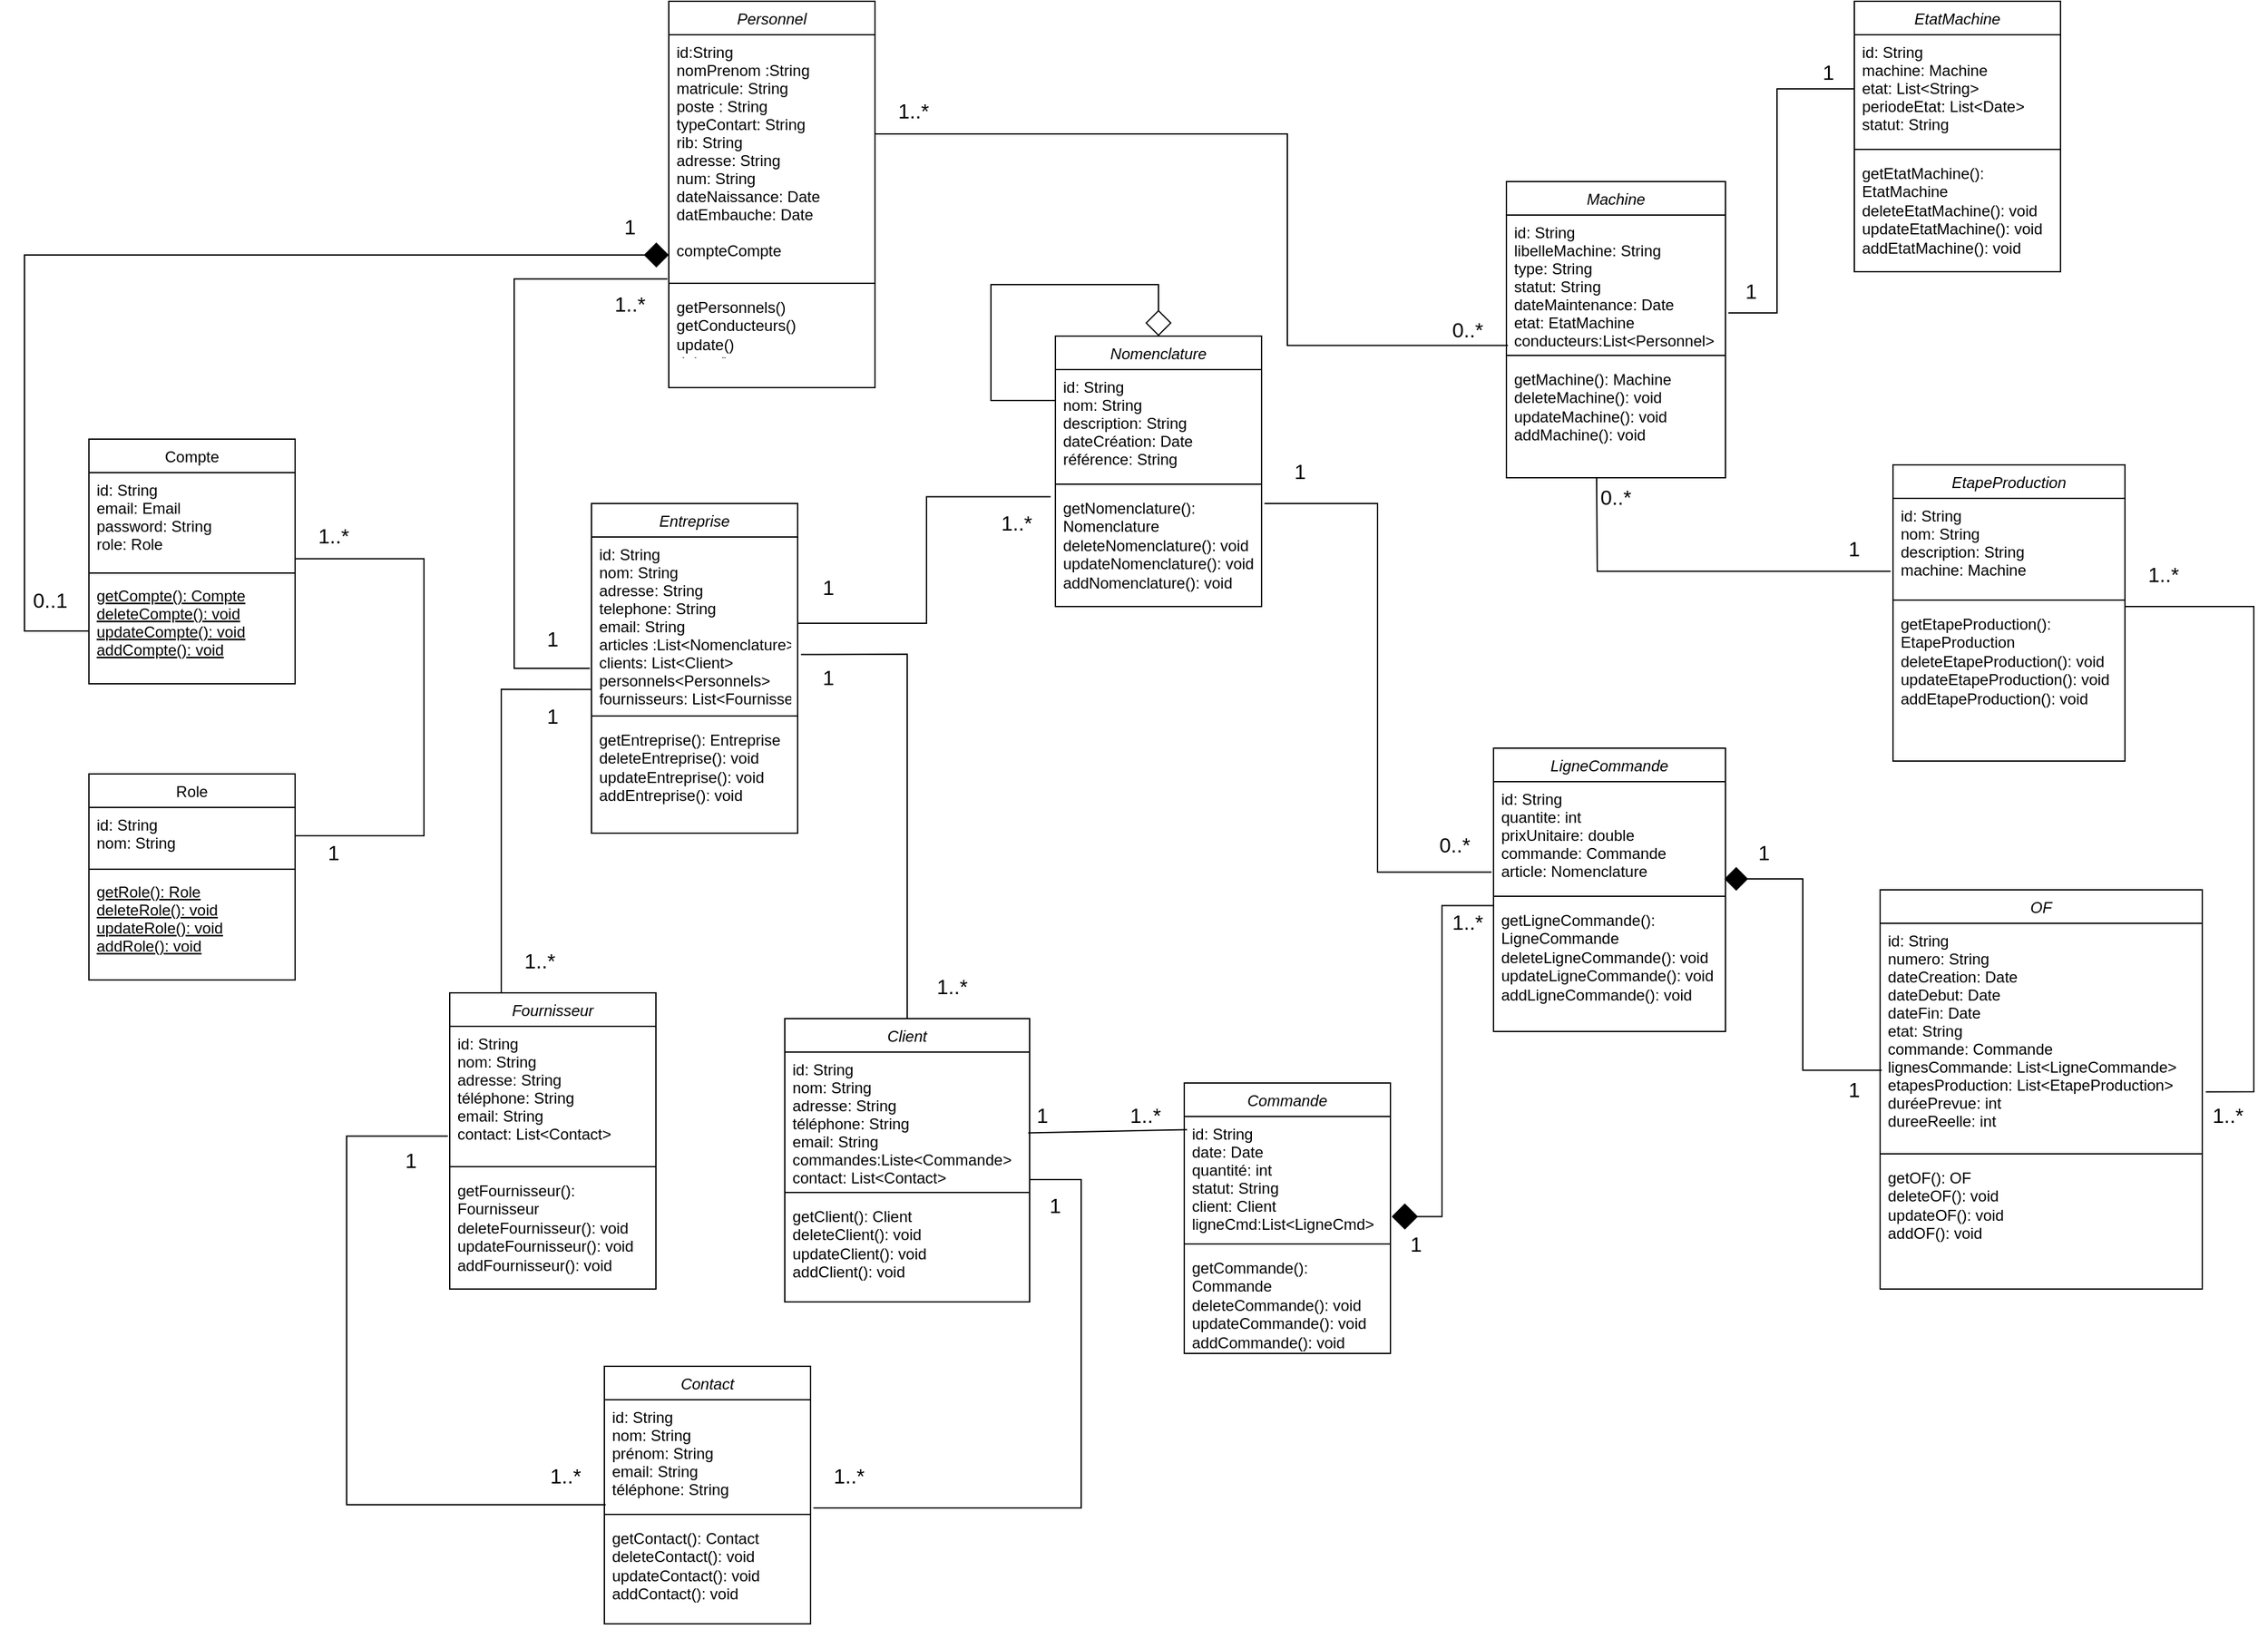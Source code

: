 <mxfile version="21.3.8" type="gitlab">
  <diagram id="C5RBs43oDa-KdzZeNtuy" name="Page-1">
    <mxGraphModel dx="3287" dy="2540" grid="1" gridSize="10" guides="1" tooltips="1" connect="1" arrows="1" fold="1" page="1" pageScale="1" pageWidth="827" pageHeight="1169" math="0" shadow="0">
      <root>
        <mxCell id="WIyWlLk6GJQsqaUBKTNV-0" />
        <mxCell id="WIyWlLk6GJQsqaUBKTNV-1" parent="WIyWlLk6GJQsqaUBKTNV-0" />
        <mxCell id="zkfFHV4jXpPFQw0GAbJ--0" value="Personnel" style="swimlane;fontStyle=2;align=center;verticalAlign=top;childLayout=stackLayout;horizontal=1;startSize=26;horizontalStack=0;resizeParent=1;resizeLast=0;collapsible=1;marginBottom=0;rounded=0;shadow=0;strokeWidth=1;" parent="WIyWlLk6GJQsqaUBKTNV-1" vertex="1">
          <mxGeometry x="260" y="-600" width="160" height="300" as="geometry">
            <mxRectangle x="230" y="140" width="160" height="26" as="alternateBounds" />
          </mxGeometry>
        </mxCell>
        <mxCell id="zkfFHV4jXpPFQw0GAbJ--1" value="id:String   &#xa;nomPrenom :String&#xa;matricule: String &#xa;poste : String &#xa;typeContart: String&#xa;rib: String&#xa;adresse: String&#xa;num: String&#xa;dateNaissance: Date&#xa;datEmbauche: Date" style="text;align=left;verticalAlign=top;spacingLeft=4;spacingRight=4;overflow=hidden;rotatable=0;points=[[0,0.5],[1,0.5]];portConstraint=eastwest;" parent="zkfFHV4jXpPFQw0GAbJ--0" vertex="1">
          <mxGeometry y="26" width="160" height="154" as="geometry" />
        </mxCell>
        <mxCell id="keGv5HAL7lmnqRSHpo0z-54" value="compteCompte" style="text;align=left;verticalAlign=top;spacingLeft=4;spacingRight=4;overflow=hidden;rotatable=0;points=[[0,0.5],[1,0.5]];portConstraint=eastwest;" vertex="1" parent="zkfFHV4jXpPFQw0GAbJ--0">
          <mxGeometry y="180" width="160" height="34" as="geometry" />
        </mxCell>
        <mxCell id="zkfFHV4jXpPFQw0GAbJ--4" value="" style="line;html=1;strokeWidth=1;align=left;verticalAlign=middle;spacingTop=-1;spacingLeft=3;spacingRight=3;rotatable=0;labelPosition=right;points=[];portConstraint=eastwest;" parent="zkfFHV4jXpPFQw0GAbJ--0" vertex="1">
          <mxGeometry y="214" width="160" height="10" as="geometry" />
        </mxCell>
        <mxCell id="keGv5HAL7lmnqRSHpo0z-4" value="getPersonnels()&lt;br&gt;getConducteurs()&lt;br&gt;update()&lt;br&gt;delete()&lt;br&gt;mettreEnVeille()" style="text;strokeColor=none;fillColor=none;align=left;verticalAlign=top;spacingLeft=4;spacingRight=4;overflow=hidden;rotatable=0;points=[[0,0.5],[1,0.5]];portConstraint=eastwest;whiteSpace=wrap;html=1;" vertex="1" parent="zkfFHV4jXpPFQw0GAbJ--0">
          <mxGeometry y="224" width="160" height="50" as="geometry" />
        </mxCell>
        <mxCell id="zkfFHV4jXpPFQw0GAbJ--6" value="Compte" style="swimlane;fontStyle=0;align=center;verticalAlign=top;childLayout=stackLayout;horizontal=1;startSize=26;horizontalStack=0;resizeParent=1;resizeLast=0;collapsible=1;marginBottom=0;rounded=0;shadow=0;strokeWidth=1;" parent="WIyWlLk6GJQsqaUBKTNV-1" vertex="1">
          <mxGeometry x="-190" y="-260" width="160" height="190" as="geometry">
            <mxRectangle x="130" y="380" width="160" height="26" as="alternateBounds" />
          </mxGeometry>
        </mxCell>
        <mxCell id="zkfFHV4jXpPFQw0GAbJ--7" value="id: String&#xa;email: Email&#xa;password: String&#xa;role: Role" style="text;align=left;verticalAlign=top;spacingLeft=4;spacingRight=4;overflow=hidden;rotatable=0;points=[[0,0.5],[1,0.5]];portConstraint=eastwest;" parent="zkfFHV4jXpPFQw0GAbJ--6" vertex="1">
          <mxGeometry y="26" width="160" height="74" as="geometry" />
        </mxCell>
        <mxCell id="zkfFHV4jXpPFQw0GAbJ--9" value="" style="line;html=1;strokeWidth=1;align=left;verticalAlign=middle;spacingTop=-1;spacingLeft=3;spacingRight=3;rotatable=0;labelPosition=right;points=[];portConstraint=eastwest;" parent="zkfFHV4jXpPFQw0GAbJ--6" vertex="1">
          <mxGeometry y="100" width="160" height="8" as="geometry" />
        </mxCell>
        <mxCell id="zkfFHV4jXpPFQw0GAbJ--10" value="getCompte(): Compte&#xa;deleteCompte(): void&#xa;updateCompte(): void&#xa;addCompte(): void" style="text;align=left;verticalAlign=top;spacingLeft=4;spacingRight=4;overflow=hidden;rotatable=0;points=[[0,0.5],[1,0.5]];portConstraint=eastwest;fontStyle=4" parent="zkfFHV4jXpPFQw0GAbJ--6" vertex="1">
          <mxGeometry y="108" width="160" height="82" as="geometry" />
        </mxCell>
        <mxCell id="keGv5HAL7lmnqRSHpo0z-5" value="Role" style="swimlane;fontStyle=0;align=center;verticalAlign=top;childLayout=stackLayout;horizontal=1;startSize=26;horizontalStack=0;resizeParent=1;resizeLast=0;collapsible=1;marginBottom=0;rounded=0;shadow=0;strokeWidth=1;" vertex="1" parent="WIyWlLk6GJQsqaUBKTNV-1">
          <mxGeometry x="-190" width="160" height="160" as="geometry">
            <mxRectangle x="130" y="380" width="160" height="26" as="alternateBounds" />
          </mxGeometry>
        </mxCell>
        <mxCell id="keGv5HAL7lmnqRSHpo0z-6" value="id: String&#xa;nom: String" style="text;align=left;verticalAlign=top;spacingLeft=4;spacingRight=4;overflow=hidden;rotatable=0;points=[[0,0.5],[1,0.5]];portConstraint=eastwest;" vertex="1" parent="keGv5HAL7lmnqRSHpo0z-5">
          <mxGeometry y="26" width="160" height="44" as="geometry" />
        </mxCell>
        <mxCell id="keGv5HAL7lmnqRSHpo0z-7" value="" style="line;html=1;strokeWidth=1;align=left;verticalAlign=middle;spacingTop=-1;spacingLeft=3;spacingRight=3;rotatable=0;labelPosition=right;points=[];portConstraint=eastwest;" vertex="1" parent="keGv5HAL7lmnqRSHpo0z-5">
          <mxGeometry y="70" width="160" height="8" as="geometry" />
        </mxCell>
        <mxCell id="keGv5HAL7lmnqRSHpo0z-8" value="getRole(): Role&#xa;deleteRole(): void&#xa;updateRole(): void&#xa;addRole(): void" style="text;align=left;verticalAlign=top;spacingLeft=4;spacingRight=4;overflow=hidden;rotatable=0;points=[[0,0.5],[1,0.5]];portConstraint=eastwest;fontStyle=4" vertex="1" parent="keGv5HAL7lmnqRSHpo0z-5">
          <mxGeometry y="78" width="160" height="64" as="geometry" />
        </mxCell>
        <mxCell id="keGv5HAL7lmnqRSHpo0z-9" value="Fournisseur" style="swimlane;fontStyle=2;align=center;verticalAlign=top;childLayout=stackLayout;horizontal=1;startSize=26;horizontalStack=0;resizeParent=1;resizeLast=0;collapsible=1;marginBottom=0;rounded=0;shadow=0;strokeWidth=1;" vertex="1" parent="WIyWlLk6GJQsqaUBKTNV-1">
          <mxGeometry x="90" y="170" width="160" height="230" as="geometry">
            <mxRectangle x="230" y="140" width="160" height="26" as="alternateBounds" />
          </mxGeometry>
        </mxCell>
        <mxCell id="keGv5HAL7lmnqRSHpo0z-10" value="id: String&#xa;nom: String&#xa;adresse: String&#xa;téléphone: String&#xa;email: String&#xa;contact: List&lt;Contact&gt;" style="text;align=left;verticalAlign=top;spacingLeft=4;spacingRight=4;overflow=hidden;rotatable=0;points=[[0,0.5],[1,0.5]];portConstraint=eastwest;" vertex="1" parent="keGv5HAL7lmnqRSHpo0z-9">
          <mxGeometry y="26" width="160" height="104" as="geometry" />
        </mxCell>
        <mxCell id="keGv5HAL7lmnqRSHpo0z-11" value="" style="line;html=1;strokeWidth=1;align=left;verticalAlign=middle;spacingTop=-1;spacingLeft=3;spacingRight=3;rotatable=0;labelPosition=right;points=[];portConstraint=eastwest;" vertex="1" parent="keGv5HAL7lmnqRSHpo0z-9">
          <mxGeometry y="130" width="160" height="10" as="geometry" />
        </mxCell>
        <mxCell id="keGv5HAL7lmnqRSHpo0z-12" value="&lt;div&gt;getFournisseur(): Fournisseur&lt;/div&gt;&lt;div&gt;deleteFournisseur(): void&lt;/div&gt;&lt;div&gt;updateFournisseur(): void&lt;/div&gt;&lt;div&gt;addFournisseur(): void&lt;/div&gt;" style="text;strokeColor=none;fillColor=none;align=left;verticalAlign=top;spacingLeft=4;spacingRight=4;overflow=hidden;rotatable=0;points=[[0,0.5],[1,0.5]];portConstraint=eastwest;whiteSpace=wrap;html=1;" vertex="1" parent="keGv5HAL7lmnqRSHpo0z-9">
          <mxGeometry y="140" width="160" height="80" as="geometry" />
        </mxCell>
        <mxCell id="keGv5HAL7lmnqRSHpo0z-13" value="Client" style="swimlane;fontStyle=2;align=center;verticalAlign=top;childLayout=stackLayout;horizontal=1;startSize=26;horizontalStack=0;resizeParent=1;resizeLast=0;collapsible=1;marginBottom=0;rounded=0;shadow=0;strokeWidth=1;" vertex="1" parent="WIyWlLk6GJQsqaUBKTNV-1">
          <mxGeometry x="350" y="190" width="190" height="220" as="geometry">
            <mxRectangle x="230" y="140" width="160" height="26" as="alternateBounds" />
          </mxGeometry>
        </mxCell>
        <mxCell id="keGv5HAL7lmnqRSHpo0z-14" value="id: String&#xa;nom: String&#xa;adresse: String&#xa;téléphone: String&#xa;email: String&#xa;commandes:Liste&lt;Commande&gt;&#xa;contact: List&lt;Contact&gt;" style="text;align=left;verticalAlign=top;spacingLeft=4;spacingRight=4;overflow=hidden;rotatable=0;points=[[0,0.5],[1,0.5]];portConstraint=eastwest;" vertex="1" parent="keGv5HAL7lmnqRSHpo0z-13">
          <mxGeometry y="26" width="190" height="104" as="geometry" />
        </mxCell>
        <mxCell id="keGv5HAL7lmnqRSHpo0z-15" value="" style="line;html=1;strokeWidth=1;align=left;verticalAlign=middle;spacingTop=-1;spacingLeft=3;spacingRight=3;rotatable=0;labelPosition=right;points=[];portConstraint=eastwest;" vertex="1" parent="keGv5HAL7lmnqRSHpo0z-13">
          <mxGeometry y="130" width="190" height="10" as="geometry" />
        </mxCell>
        <mxCell id="keGv5HAL7lmnqRSHpo0z-16" value="&lt;div&gt;getClient(): Client&lt;/div&gt;&lt;div&gt;deleteClient(): void&lt;/div&gt;&lt;div&gt;updateClient(): void&lt;/div&gt;&lt;div&gt;addClient(): void&lt;/div&gt;" style="text;strokeColor=none;fillColor=none;align=left;verticalAlign=top;spacingLeft=4;spacingRight=4;overflow=hidden;rotatable=0;points=[[0,0.5],[1,0.5]];portConstraint=eastwest;whiteSpace=wrap;html=1;" vertex="1" parent="keGv5HAL7lmnqRSHpo0z-13">
          <mxGeometry y="140" width="190" height="70" as="geometry" />
        </mxCell>
        <mxCell id="keGv5HAL7lmnqRSHpo0z-17" value="Nomenclature" style="swimlane;fontStyle=2;align=center;verticalAlign=top;childLayout=stackLayout;horizontal=1;startSize=26;horizontalStack=0;resizeParent=1;resizeLast=0;collapsible=1;marginBottom=0;rounded=0;shadow=0;strokeWidth=1;" vertex="1" parent="WIyWlLk6GJQsqaUBKTNV-1">
          <mxGeometry x="560" y="-340" width="160" height="210" as="geometry">
            <mxRectangle x="230" y="140" width="160" height="26" as="alternateBounds" />
          </mxGeometry>
        </mxCell>
        <mxCell id="keGv5HAL7lmnqRSHpo0z-18" value="id: String&#xa;nom: String&#xa;description: String&#xa;dateCréation: Date&#xa;référence: String" style="text;align=left;verticalAlign=top;spacingLeft=4;spacingRight=4;overflow=hidden;rotatable=0;points=[[0,0.5],[1,0.5]];portConstraint=eastwest;" vertex="1" parent="keGv5HAL7lmnqRSHpo0z-17">
          <mxGeometry y="26" width="160" height="84" as="geometry" />
        </mxCell>
        <mxCell id="keGv5HAL7lmnqRSHpo0z-19" value="" style="line;html=1;strokeWidth=1;align=left;verticalAlign=middle;spacingTop=-1;spacingLeft=3;spacingRight=3;rotatable=0;labelPosition=right;points=[];portConstraint=eastwest;" vertex="1" parent="keGv5HAL7lmnqRSHpo0z-17">
          <mxGeometry y="110" width="160" height="10" as="geometry" />
        </mxCell>
        <mxCell id="keGv5HAL7lmnqRSHpo0z-20" value="&lt;div&gt;getNomenclature(): Nomenclature&lt;/div&gt;&lt;div&gt;deleteNomenclature(): void&lt;/div&gt;&lt;div&gt;updateNomenclature(): void&lt;/div&gt;&lt;div&gt;addNomenclature(): void&lt;/div&gt;" style="text;strokeColor=none;fillColor=none;align=left;verticalAlign=top;spacingLeft=4;spacingRight=4;overflow=hidden;rotatable=0;points=[[0,0.5],[1,0.5]];portConstraint=eastwest;whiteSpace=wrap;html=1;" vertex="1" parent="keGv5HAL7lmnqRSHpo0z-17">
          <mxGeometry y="120" width="160" height="90" as="geometry" />
        </mxCell>
        <mxCell id="keGv5HAL7lmnqRSHpo0z-68" value="" style="html=1;verticalAlign=bottom;startArrow=diamond;startFill=0;endArrow=none;startSize=18;endSize=16;elbow=vertical;rounded=0;endFill=0;exitX=0.5;exitY=0;exitDx=0;exitDy=0;entryX=0;entryY=0.286;entryDx=0;entryDy=0;entryPerimeter=0;edgeStyle=orthogonalEdgeStyle;" edge="1" parent="keGv5HAL7lmnqRSHpo0z-17" source="keGv5HAL7lmnqRSHpo0z-17" target="keGv5HAL7lmnqRSHpo0z-18">
          <mxGeometry width="80" relative="1" as="geometry">
            <mxPoint x="-181" y="334" as="sourcePoint" />
            <mxPoint x="77" y="220" as="targetPoint" />
            <Array as="points">
              <mxPoint x="80" y="-40" />
              <mxPoint x="-50" y="-40" />
              <mxPoint x="-50" y="50" />
            </Array>
          </mxGeometry>
        </mxCell>
        <mxCell id="keGv5HAL7lmnqRSHpo0z-21" value="Contact" style="swimlane;fontStyle=2;align=center;verticalAlign=top;childLayout=stackLayout;horizontal=1;startSize=26;horizontalStack=0;resizeParent=1;resizeLast=0;collapsible=1;marginBottom=0;rounded=0;shadow=0;strokeWidth=1;" vertex="1" parent="WIyWlLk6GJQsqaUBKTNV-1">
          <mxGeometry x="210" y="460" width="160" height="200" as="geometry">
            <mxRectangle x="230" y="140" width="160" height="26" as="alternateBounds" />
          </mxGeometry>
        </mxCell>
        <mxCell id="keGv5HAL7lmnqRSHpo0z-22" value="id: String&#xa;nom: String&#xa;prénom: String&#xa;email: String&#xa;téléphone: String" style="text;align=left;verticalAlign=top;spacingLeft=4;spacingRight=4;overflow=hidden;rotatable=0;points=[[0,0.5],[1,0.5]];portConstraint=eastwest;" vertex="1" parent="keGv5HAL7lmnqRSHpo0z-21">
          <mxGeometry y="26" width="160" height="84" as="geometry" />
        </mxCell>
        <mxCell id="keGv5HAL7lmnqRSHpo0z-23" value="" style="line;html=1;strokeWidth=1;align=left;verticalAlign=middle;spacingTop=-1;spacingLeft=3;spacingRight=3;rotatable=0;labelPosition=right;points=[];portConstraint=eastwest;" vertex="1" parent="keGv5HAL7lmnqRSHpo0z-21">
          <mxGeometry y="110" width="160" height="10" as="geometry" />
        </mxCell>
        <mxCell id="keGv5HAL7lmnqRSHpo0z-24" value="&lt;div&gt;getContact(): Contact&lt;/div&gt;&lt;div&gt;deleteContact(): void&lt;/div&gt;&lt;div&gt;updateContact(): void&lt;/div&gt;&lt;div&gt;addContact(): void&lt;/div&gt;" style="text;strokeColor=none;fillColor=none;align=left;verticalAlign=top;spacingLeft=4;spacingRight=4;overflow=hidden;rotatable=0;points=[[0,0.5],[1,0.5]];portConstraint=eastwest;whiteSpace=wrap;html=1;" vertex="1" parent="keGv5HAL7lmnqRSHpo0z-21">
          <mxGeometry y="120" width="160" height="80" as="geometry" />
        </mxCell>
        <mxCell id="keGv5HAL7lmnqRSHpo0z-25" value="Commande" style="swimlane;fontStyle=2;align=center;verticalAlign=top;childLayout=stackLayout;horizontal=1;startSize=26;horizontalStack=0;resizeParent=1;resizeLast=0;collapsible=1;marginBottom=0;rounded=0;shadow=0;strokeWidth=1;" vertex="1" parent="WIyWlLk6GJQsqaUBKTNV-1">
          <mxGeometry x="660" y="240" width="160" height="210" as="geometry">
            <mxRectangle x="230" y="140" width="160" height="26" as="alternateBounds" />
          </mxGeometry>
        </mxCell>
        <mxCell id="keGv5HAL7lmnqRSHpo0z-26" value="id: String&#xa;date: Date&#xa;quantité: int&#xa;statut: String&#xa;client: Client&#xa;ligneCmd:List&lt;LigneCmd&gt;" style="text;align=left;verticalAlign=top;spacingLeft=4;spacingRight=4;overflow=hidden;rotatable=0;points=[[0,0.5],[1,0.5]];portConstraint=eastwest;" vertex="1" parent="keGv5HAL7lmnqRSHpo0z-25">
          <mxGeometry y="26" width="160" height="94" as="geometry" />
        </mxCell>
        <mxCell id="keGv5HAL7lmnqRSHpo0z-27" value="" style="line;html=1;strokeWidth=1;align=left;verticalAlign=middle;spacingTop=-1;spacingLeft=3;spacingRight=3;rotatable=0;labelPosition=right;points=[];portConstraint=eastwest;" vertex="1" parent="keGv5HAL7lmnqRSHpo0z-25">
          <mxGeometry y="120" width="160" height="10" as="geometry" />
        </mxCell>
        <mxCell id="keGv5HAL7lmnqRSHpo0z-28" value="&lt;div&gt;getCommande(): Commande&lt;/div&gt;&lt;div&gt;deleteCommande(): void&lt;/div&gt;&lt;div&gt;updateCommande(): void&lt;/div&gt;&lt;div&gt;addCommande(): void&lt;/div&gt;" style="text;strokeColor=none;fillColor=none;align=left;verticalAlign=top;spacingLeft=4;spacingRight=4;overflow=hidden;rotatable=0;points=[[0,0.5],[1,0.5]];portConstraint=eastwest;whiteSpace=wrap;html=1;" vertex="1" parent="keGv5HAL7lmnqRSHpo0z-25">
          <mxGeometry y="130" width="160" height="80" as="geometry" />
        </mxCell>
        <mxCell id="keGv5HAL7lmnqRSHpo0z-29" value="LigneCommande" style="swimlane;fontStyle=2;align=center;verticalAlign=top;childLayout=stackLayout;horizontal=1;startSize=26;horizontalStack=0;resizeParent=1;resizeLast=0;collapsible=1;marginBottom=0;rounded=0;shadow=0;strokeWidth=1;" vertex="1" parent="WIyWlLk6GJQsqaUBKTNV-1">
          <mxGeometry x="900" y="-20" width="180" height="220" as="geometry">
            <mxRectangle x="230" y="140" width="160" height="26" as="alternateBounds" />
          </mxGeometry>
        </mxCell>
        <mxCell id="keGv5HAL7lmnqRSHpo0z-30" value="id: String&#xa;quantite: int&#xa;prixUnitaire: double&#xa;commande: Commande&#xa;article: Nomenclature" style="text;align=left;verticalAlign=top;spacingLeft=4;spacingRight=4;overflow=hidden;rotatable=0;points=[[0,0.5],[1,0.5]];portConstraint=eastwest;" vertex="1" parent="keGv5HAL7lmnqRSHpo0z-29">
          <mxGeometry y="26" width="180" height="84" as="geometry" />
        </mxCell>
        <mxCell id="keGv5HAL7lmnqRSHpo0z-31" value="" style="line;html=1;strokeWidth=1;align=left;verticalAlign=middle;spacingTop=-1;spacingLeft=3;spacingRight=3;rotatable=0;labelPosition=right;points=[];portConstraint=eastwest;" vertex="1" parent="keGv5HAL7lmnqRSHpo0z-29">
          <mxGeometry y="110" width="180" height="10" as="geometry" />
        </mxCell>
        <mxCell id="keGv5HAL7lmnqRSHpo0z-32" value="&lt;div&gt;getLigneCommande(): LigneCommande&lt;/div&gt;&lt;div&gt;deleteLigneCommande(): void&lt;/div&gt;&lt;div&gt;updateLigneCommande(): void&lt;/div&gt;&lt;div&gt;addLigneCommande(): void&lt;/div&gt;" style="text;strokeColor=none;fillColor=none;align=left;verticalAlign=top;spacingLeft=4;spacingRight=4;overflow=hidden;rotatable=0;points=[[0,0.5],[1,0.5]];portConstraint=eastwest;whiteSpace=wrap;html=1;" vertex="1" parent="keGv5HAL7lmnqRSHpo0z-29">
          <mxGeometry y="120" width="180" height="100" as="geometry" />
        </mxCell>
        <mxCell id="keGv5HAL7lmnqRSHpo0z-33" value="Machine" style="swimlane;fontStyle=2;align=center;verticalAlign=top;childLayout=stackLayout;horizontal=1;startSize=26;horizontalStack=0;resizeParent=1;resizeLast=0;collapsible=1;marginBottom=0;rounded=0;shadow=0;strokeWidth=1;" vertex="1" parent="WIyWlLk6GJQsqaUBKTNV-1">
          <mxGeometry x="910" y="-460" width="170" height="230" as="geometry">
            <mxRectangle x="230" y="140" width="160" height="26" as="alternateBounds" />
          </mxGeometry>
        </mxCell>
        <mxCell id="keGv5HAL7lmnqRSHpo0z-34" value="id: String&#xa;libelleMachine: String&#xa;type: String&#xa;statut: String&#xa;dateMaintenance: Date&#xa;etat: EtatMachine&#xa;conducteurs:List&lt;Personnel&gt;" style="text;align=left;verticalAlign=top;spacingLeft=4;spacingRight=4;overflow=hidden;rotatable=0;points=[[0,0.5],[1,0.5]];portConstraint=eastwest;" vertex="1" parent="keGv5HAL7lmnqRSHpo0z-33">
          <mxGeometry y="26" width="170" height="104" as="geometry" />
        </mxCell>
        <mxCell id="keGv5HAL7lmnqRSHpo0z-35" value="" style="line;html=1;strokeWidth=1;align=left;verticalAlign=middle;spacingTop=-1;spacingLeft=3;spacingRight=3;rotatable=0;labelPosition=right;points=[];portConstraint=eastwest;" vertex="1" parent="keGv5HAL7lmnqRSHpo0z-33">
          <mxGeometry y="130" width="170" height="10" as="geometry" />
        </mxCell>
        <mxCell id="keGv5HAL7lmnqRSHpo0z-36" value="&lt;div&gt;getMachine(): Machine&lt;/div&gt;&lt;div&gt;deleteMachine(): void&lt;/div&gt;&lt;div&gt;updateMachine(): void&lt;/div&gt;&lt;div&gt;addMachine(): void&lt;/div&gt;" style="text;strokeColor=none;fillColor=none;align=left;verticalAlign=top;spacingLeft=4;spacingRight=4;overflow=hidden;rotatable=0;points=[[0,0.5],[1,0.5]];portConstraint=eastwest;whiteSpace=wrap;html=1;" vertex="1" parent="keGv5HAL7lmnqRSHpo0z-33">
          <mxGeometry y="140" width="170" height="80" as="geometry" />
        </mxCell>
        <mxCell id="keGv5HAL7lmnqRSHpo0z-37" value="EtatMachine" style="swimlane;fontStyle=2;align=center;verticalAlign=top;childLayout=stackLayout;horizontal=1;startSize=26;horizontalStack=0;resizeParent=1;resizeLast=0;collapsible=1;marginBottom=0;rounded=0;shadow=0;strokeWidth=1;" vertex="1" parent="WIyWlLk6GJQsqaUBKTNV-1">
          <mxGeometry x="1180" y="-600" width="160" height="210" as="geometry">
            <mxRectangle x="230" y="140" width="160" height="26" as="alternateBounds" />
          </mxGeometry>
        </mxCell>
        <mxCell id="keGv5HAL7lmnqRSHpo0z-38" value="id: String&#xa;machine: Machine&#xa;etat: List&lt;String&gt;&#xa;periodeEtat: List&lt;Date&gt;&#xa;statut: String" style="text;align=left;verticalAlign=top;spacingLeft=4;spacingRight=4;overflow=hidden;rotatable=0;points=[[0,0.5],[1,0.5]];portConstraint=eastwest;" vertex="1" parent="keGv5HAL7lmnqRSHpo0z-37">
          <mxGeometry y="26" width="160" height="84" as="geometry" />
        </mxCell>
        <mxCell id="keGv5HAL7lmnqRSHpo0z-39" value="" style="line;html=1;strokeWidth=1;align=left;verticalAlign=middle;spacingTop=-1;spacingLeft=3;spacingRight=3;rotatable=0;labelPosition=right;points=[];portConstraint=eastwest;" vertex="1" parent="keGv5HAL7lmnqRSHpo0z-37">
          <mxGeometry y="110" width="160" height="10" as="geometry" />
        </mxCell>
        <mxCell id="keGv5HAL7lmnqRSHpo0z-40" value="&lt;div&gt;getEtatMachine(): EtatMachine&lt;/div&gt;&lt;div&gt;deleteEtatMachine(): void&lt;/div&gt;&lt;div&gt;updateEtatMachine(): void&lt;/div&gt;&lt;div&gt;addEtatMachine(): void&lt;/div&gt;" style="text;strokeColor=none;fillColor=none;align=left;verticalAlign=top;spacingLeft=4;spacingRight=4;overflow=hidden;rotatable=0;points=[[0,0.5],[1,0.5]];portConstraint=eastwest;whiteSpace=wrap;html=1;" vertex="1" parent="keGv5HAL7lmnqRSHpo0z-37">
          <mxGeometry y="120" width="160" height="90" as="geometry" />
        </mxCell>
        <mxCell id="keGv5HAL7lmnqRSHpo0z-45" value="EtapeProduction" style="swimlane;fontStyle=2;align=center;verticalAlign=top;childLayout=stackLayout;horizontal=1;startSize=26;horizontalStack=0;resizeParent=1;resizeLast=0;collapsible=1;marginBottom=0;rounded=0;shadow=0;strokeWidth=1;" vertex="1" parent="WIyWlLk6GJQsqaUBKTNV-1">
          <mxGeometry x="1210" y="-240" width="180" height="230" as="geometry">
            <mxRectangle x="230" y="140" width="160" height="26" as="alternateBounds" />
          </mxGeometry>
        </mxCell>
        <mxCell id="keGv5HAL7lmnqRSHpo0z-46" value="id: String&#xa;nom: String&#xa;description: String&#xa;machine: Machine" style="text;align=left;verticalAlign=top;spacingLeft=4;spacingRight=4;overflow=hidden;rotatable=0;points=[[0,0.5],[1,0.5]];portConstraint=eastwest;" vertex="1" parent="keGv5HAL7lmnqRSHpo0z-45">
          <mxGeometry y="26" width="180" height="74" as="geometry" />
        </mxCell>
        <mxCell id="keGv5HAL7lmnqRSHpo0z-47" value="" style="line;html=1;strokeWidth=1;align=left;verticalAlign=middle;spacingTop=-1;spacingLeft=3;spacingRight=3;rotatable=0;labelPosition=right;points=[];portConstraint=eastwest;" vertex="1" parent="keGv5HAL7lmnqRSHpo0z-45">
          <mxGeometry y="100" width="180" height="10" as="geometry" />
        </mxCell>
        <mxCell id="keGv5HAL7lmnqRSHpo0z-48" value="&lt;div&gt;getEtapeProduction(): EtapeProduction&lt;/div&gt;&lt;div&gt;deleteEtapeProduction(): void&lt;/div&gt;&lt;div&gt;updateEtapeProduction(): void&lt;/div&gt;&lt;div&gt;addEtapeProduction(): void&lt;/div&gt;" style="text;strokeColor=none;fillColor=none;align=left;verticalAlign=top;spacingLeft=4;spacingRight=4;overflow=hidden;rotatable=0;points=[[0,0.5],[1,0.5]];portConstraint=eastwest;whiteSpace=wrap;html=1;" vertex="1" parent="keGv5HAL7lmnqRSHpo0z-45">
          <mxGeometry y="110" width="180" height="80" as="geometry" />
        </mxCell>
        <mxCell id="keGv5HAL7lmnqRSHpo0z-49" value="OF" style="swimlane;fontStyle=2;align=center;verticalAlign=top;childLayout=stackLayout;horizontal=1;startSize=26;horizontalStack=0;resizeParent=1;resizeLast=0;collapsible=1;marginBottom=0;rounded=0;shadow=0;strokeWidth=1;" vertex="1" parent="WIyWlLk6GJQsqaUBKTNV-1">
          <mxGeometry x="1200" y="90" width="250" height="310" as="geometry">
            <mxRectangle x="230" y="140" width="160" height="26" as="alternateBounds" />
          </mxGeometry>
        </mxCell>
        <mxCell id="keGv5HAL7lmnqRSHpo0z-50" value="id: String&#xa;numero: String&#xa;dateCreation: Date&#xa;dateDebut: Date&#xa;dateFin: Date&#xa;etat: String&#xa;commande: Commande&#xa;lignesCommande: List&lt;LigneCommande&gt;&#xa;etapesProduction: List&lt;EtapeProduction&gt;&#xa;duréePrevue: int&#xa;dureeReelle: int" style="text;align=left;verticalAlign=top;spacingLeft=4;spacingRight=4;overflow=hidden;rotatable=0;points=[[0,0.5],[1,0.5]];portConstraint=eastwest;" vertex="1" parent="keGv5HAL7lmnqRSHpo0z-49">
          <mxGeometry y="26" width="250" height="174" as="geometry" />
        </mxCell>
        <mxCell id="keGv5HAL7lmnqRSHpo0z-51" value="" style="line;html=1;strokeWidth=1;align=left;verticalAlign=middle;spacingTop=-1;spacingLeft=3;spacingRight=3;rotatable=0;labelPosition=right;points=[];portConstraint=eastwest;" vertex="1" parent="keGv5HAL7lmnqRSHpo0z-49">
          <mxGeometry y="200" width="250" height="10" as="geometry" />
        </mxCell>
        <mxCell id="keGv5HAL7lmnqRSHpo0z-52" value="&lt;div&gt;getOF(): OF&lt;/div&gt;&lt;div&gt;deleteOF(): void&lt;/div&gt;&lt;div&gt;updateOF(): void&lt;/div&gt;&lt;div&gt;addOF(): void&lt;/div&gt;" style="text;strokeColor=none;fillColor=none;align=left;verticalAlign=top;spacingLeft=4;spacingRight=4;overflow=hidden;rotatable=0;points=[[0,0.5],[1,0.5]];portConstraint=eastwest;whiteSpace=wrap;html=1;" vertex="1" parent="keGv5HAL7lmnqRSHpo0z-49">
          <mxGeometry y="210" width="250" height="90" as="geometry" />
        </mxCell>
        <mxCell id="keGv5HAL7lmnqRSHpo0z-53" value="" style="html=1;verticalAlign=bottom;startArrow=diamond;startFill=1;endArrow=none;startSize=17;endSize=14;edgeStyle=elbowEdgeStyle;elbow=vertical;curved=0;rounded=0;endFill=0;" edge="1" parent="WIyWlLk6GJQsqaUBKTNV-1" source="keGv5HAL7lmnqRSHpo0z-54" target="zkfFHV4jXpPFQw0GAbJ--10">
          <mxGeometry width="80" relative="1" as="geometry">
            <mxPoint x="-50" y="210" as="sourcePoint" />
            <mxPoint x="60" y="350.39" as="targetPoint" />
            <Array as="points">
              <mxPoint x="-240" y="-10" />
              <mxPoint x="30" y="210" />
              <mxPoint x="30" y="240" />
            </Array>
          </mxGeometry>
        </mxCell>
        <mxCell id="keGv5HAL7lmnqRSHpo0z-56" value="" style="html=1;verticalAlign=bottom;startArrow=none;startFill=0;endArrow=none;startSize=13;endSize=11;edgeStyle=elbowEdgeStyle;elbow=vertical;curved=0;rounded=0;endFill=0;exitX=0.999;exitY=0.904;exitDx=0;exitDy=0;exitPerimeter=0;" edge="1" parent="WIyWlLk6GJQsqaUBKTNV-1" source="zkfFHV4jXpPFQw0GAbJ--7" target="keGv5HAL7lmnqRSHpo0z-6">
          <mxGeometry width="80" relative="1" as="geometry">
            <mxPoint x="-40" y="220" as="sourcePoint" />
            <mxPoint x="90" y="110" as="targetPoint" />
            <Array as="points">
              <mxPoint x="70" y="-167" />
              <mxPoint x="190" y="-200" />
              <mxPoint x="210" y="-100" />
              <mxPoint x="180" y="-140" />
              <mxPoint x="40" y="250" />
            </Array>
          </mxGeometry>
        </mxCell>
        <mxCell id="keGv5HAL7lmnqRSHpo0z-57" value="Entreprise" style="swimlane;fontStyle=2;align=center;verticalAlign=top;childLayout=stackLayout;horizontal=1;startSize=26;horizontalStack=0;resizeParent=1;resizeLast=0;collapsible=1;marginBottom=0;rounded=0;shadow=0;strokeWidth=1;" vertex="1" parent="WIyWlLk6GJQsqaUBKTNV-1">
          <mxGeometry x="200" y="-210" width="160" height="256" as="geometry">
            <mxRectangle x="230" y="140" width="160" height="26" as="alternateBounds" />
          </mxGeometry>
        </mxCell>
        <mxCell id="keGv5HAL7lmnqRSHpo0z-58" value="id: String&#xa;nom: String&#xa;adresse: String&#xa;telephone: String&#xa;email: String&#xa;articles :List&lt;Nomenclature&gt;&#xa;clients: List&lt;Client&gt;&#xa;personnels&lt;Personnels&gt;&#xa;fournisseurs: List&lt;Fournisseur&gt;" style="text;align=left;verticalAlign=top;spacingLeft=4;spacingRight=4;overflow=hidden;rotatable=0;points=[[0,0.5],[1,0.5]];portConstraint=eastwest;" vertex="1" parent="keGv5HAL7lmnqRSHpo0z-57">
          <mxGeometry y="26" width="160" height="134" as="geometry" />
        </mxCell>
        <mxCell id="keGv5HAL7lmnqRSHpo0z-59" value="" style="line;html=1;strokeWidth=1;align=left;verticalAlign=middle;spacingTop=-1;spacingLeft=3;spacingRight=3;rotatable=0;labelPosition=right;points=[];portConstraint=eastwest;" vertex="1" parent="keGv5HAL7lmnqRSHpo0z-57">
          <mxGeometry y="160" width="160" height="10" as="geometry" />
        </mxCell>
        <mxCell id="keGv5HAL7lmnqRSHpo0z-60" value="&lt;div&gt;getEntreprise(): Entreprise&lt;/div&gt;&lt;div&gt;deleteEntreprise(): void&lt;/div&gt;&lt;div&gt;updateEntreprise(): void&lt;/div&gt;&lt;div&gt;addEntreprise(): void&lt;/div&gt;" style="text;strokeColor=none;fillColor=none;align=left;verticalAlign=top;spacingLeft=4;spacingRight=4;overflow=hidden;rotatable=0;points=[[0,0.5],[1,0.5]];portConstraint=eastwest;whiteSpace=wrap;html=1;" vertex="1" parent="keGv5HAL7lmnqRSHpo0z-57">
          <mxGeometry y="170" width="160" height="80" as="geometry" />
        </mxCell>
        <mxCell id="keGv5HAL7lmnqRSHpo0z-62" value="" style="html=1;verticalAlign=bottom;startArrow=none;startFill=0;endArrow=none;startSize=13;endSize=11;edgeStyle=elbowEdgeStyle;elbow=vertical;curved=0;rounded=0;endFill=0;entryX=0.5;entryY=0;entryDx=0;entryDy=0;exitX=1.016;exitY=0.681;exitDx=0;exitDy=0;exitPerimeter=0;" edge="1" parent="WIyWlLk6GJQsqaUBKTNV-1" source="keGv5HAL7lmnqRSHpo0z-58" target="keGv5HAL7lmnqRSHpo0z-13">
          <mxGeometry width="80" relative="1" as="geometry">
            <mxPoint x="130" y="100" as="sourcePoint" />
            <mxPoint x="-40" y="100" as="targetPoint" />
            <Array as="points">
              <mxPoint x="360" y="-93" />
              <mxPoint x="370" y="71" />
              <mxPoint x="50" y="230" />
              <mxPoint x="50" y="260" />
            </Array>
          </mxGeometry>
        </mxCell>
        <mxCell id="keGv5HAL7lmnqRSHpo0z-63" value="" style="html=1;verticalAlign=bottom;startArrow=none;startFill=0;endArrow=none;startSize=13;endSize=11;elbow=vertical;rounded=0;endFill=0;exitX=0.003;exitY=0.883;exitDx=0;exitDy=0;exitPerimeter=0;entryX=0.25;entryY=0;entryDx=0;entryDy=0;edgeStyle=orthogonalEdgeStyle;" edge="1" parent="WIyWlLk6GJQsqaUBKTNV-1" source="keGv5HAL7lmnqRSHpo0z-58" target="keGv5HAL7lmnqRSHpo0z-9">
          <mxGeometry width="80" relative="1" as="geometry">
            <mxPoint x="291" y="87" as="sourcePoint" />
            <mxPoint x="80" y="270" as="targetPoint" />
          </mxGeometry>
        </mxCell>
        <mxCell id="keGv5HAL7lmnqRSHpo0z-65" value="" style="html=1;verticalAlign=bottom;startArrow=none;startFill=0;endArrow=none;startSize=13;endSize=11;elbow=vertical;rounded=0;endFill=0;exitX=1;exitY=0.5;exitDx=0;exitDy=0;entryX=-0.023;entryY=0.053;entryDx=0;entryDy=0;entryPerimeter=0;edgeStyle=orthogonalEdgeStyle;" edge="1" parent="WIyWlLk6GJQsqaUBKTNV-1" source="keGv5HAL7lmnqRSHpo0z-58" target="keGv5HAL7lmnqRSHpo0z-20">
          <mxGeometry width="80" relative="1" as="geometry">
            <mxPoint x="293" y="77" as="sourcePoint" />
            <mxPoint x="470" y="-160" as="targetPoint" />
          </mxGeometry>
        </mxCell>
        <mxCell id="keGv5HAL7lmnqRSHpo0z-66" value="" style="html=1;verticalAlign=bottom;startArrow=none;startFill=0;endArrow=none;startSize=13;endSize=11;edgeStyle=elbowEdgeStyle;elbow=vertical;curved=0;rounded=0;endFill=0;exitX=-0.008;exitY=0.761;exitDx=0;exitDy=0;exitPerimeter=0;entryX=-0.006;entryY=1.049;entryDx=0;entryDy=0;entryPerimeter=0;" edge="1" parent="WIyWlLk6GJQsqaUBKTNV-1" source="keGv5HAL7lmnqRSHpo0z-58" target="keGv5HAL7lmnqRSHpo0z-54">
          <mxGeometry width="80" relative="1" as="geometry">
            <mxPoint x="200" y="-640" as="sourcePoint" />
            <mxPoint x="20.0" y="-637" as="targetPoint" />
            <Array as="points">
              <mxPoint x="140" y="-637" />
              <mxPoint x="150" y="-627" />
              <mxPoint x="120" y="-497" />
              <mxPoint x="120" y="-467" />
            </Array>
          </mxGeometry>
        </mxCell>
        <mxCell id="keGv5HAL7lmnqRSHpo0z-69" value="" style="html=1;verticalAlign=bottom;startArrow=none;startFill=0;endArrow=none;startSize=13;endSize=11;edgeStyle=elbowEdgeStyle;elbow=vertical;curved=0;rounded=0;endFill=0;entryX=1.014;entryY=1;entryDx=0;entryDy=0;entryPerimeter=0;exitX=0.999;exitY=0.952;exitDx=0;exitDy=0;exitPerimeter=0;" edge="1" parent="WIyWlLk6GJQsqaUBKTNV-1" source="keGv5HAL7lmnqRSHpo0z-14" target="keGv5HAL7lmnqRSHpo0z-22">
          <mxGeometry width="80" relative="1" as="geometry">
            <mxPoint x="510" y="390" as="sourcePoint" />
            <mxPoint x="440" y="290" as="targetPoint" />
            <Array as="points">
              <mxPoint x="580" y="410" />
              <mxPoint x="550" y="470" />
              <mxPoint x="450" y="680" />
              <mxPoint x="60" y="240" />
              <mxPoint x="60" y="270" />
            </Array>
          </mxGeometry>
        </mxCell>
        <mxCell id="keGv5HAL7lmnqRSHpo0z-70" value="" style="html=1;verticalAlign=bottom;startArrow=none;startFill=0;endArrow=none;startSize=13;endSize=11;edgeStyle=elbowEdgeStyle;elbow=vertical;curved=0;rounded=0;endFill=0;exitX=-0.009;exitY=0.82;exitDx=0;exitDy=0;exitPerimeter=0;entryX=0.006;entryY=0.97;entryDx=0;entryDy=0;entryPerimeter=0;" edge="1" parent="WIyWlLk6GJQsqaUBKTNV-1" source="keGv5HAL7lmnqRSHpo0z-10" target="keGv5HAL7lmnqRSHpo0z-22">
          <mxGeometry width="80" relative="1" as="geometry">
            <mxPoint x="520" y="390" as="sourcePoint" />
            <mxPoint x="200" y="680" as="targetPoint" />
            <Array as="points">
              <mxPoint x="10" y="510" />
              <mxPoint x="120" y="680" />
              <mxPoint x="460" y="690" />
              <mxPoint x="70" y="250" />
              <mxPoint x="70" y="280" />
            </Array>
          </mxGeometry>
        </mxCell>
        <mxCell id="keGv5HAL7lmnqRSHpo0z-71" value="" style="html=1;verticalAlign=bottom;startArrow=none;startFill=0;endArrow=none;startSize=13;endSize=11;elbow=vertical;rounded=0;endFill=0;exitX=0.994;exitY=0.603;exitDx=0;exitDy=0;exitPerimeter=0;entryX=0.014;entryY=0.109;entryDx=0;entryDy=0;entryPerimeter=0;" edge="1" parent="WIyWlLk6GJQsqaUBKTNV-1" source="keGv5HAL7lmnqRSHpo0z-14" target="keGv5HAL7lmnqRSHpo0z-26">
          <mxGeometry width="80" relative="1" as="geometry">
            <mxPoint x="540" y="370" as="sourcePoint" />
            <mxPoint x="680" y="281" as="targetPoint" />
          </mxGeometry>
        </mxCell>
        <mxCell id="keGv5HAL7lmnqRSHpo0z-73" value="" style="html=1;verticalAlign=bottom;startArrow=diamond;startFill=1;endArrow=none;startSize=18;endSize=11;elbow=vertical;rounded=0;endFill=0;exitX=1.006;exitY=0.827;exitDx=0;exitDy=0;exitPerimeter=0;entryX=0;entryY=0.023;entryDx=0;entryDy=0;entryPerimeter=0;edgeStyle=orthogonalEdgeStyle;" edge="1" parent="WIyWlLk6GJQsqaUBKTNV-1" source="keGv5HAL7lmnqRSHpo0z-26" target="keGv5HAL7lmnqRSHpo0z-32">
          <mxGeometry width="80" relative="1" as="geometry">
            <mxPoint x="555" y="291" as="sourcePoint" />
            <mxPoint x="692" y="286" as="targetPoint" />
          </mxGeometry>
        </mxCell>
        <mxCell id="keGv5HAL7lmnqRSHpo0z-74" value="" style="html=1;verticalAlign=bottom;startArrow=none;startFill=0;endArrow=none;startSize=13;endSize=11;elbow=vertical;rounded=0;endFill=0;exitX=-0.008;exitY=0.836;exitDx=0;exitDy=0;exitPerimeter=0;entryX=1.014;entryY=0.111;entryDx=0;entryDy=0;entryPerimeter=0;edgeStyle=orthogonalEdgeStyle;" edge="1" parent="WIyWlLk6GJQsqaUBKTNV-1" source="keGv5HAL7lmnqRSHpo0z-30" target="keGv5HAL7lmnqRSHpo0z-20">
          <mxGeometry width="80" relative="1" as="geometry">
            <mxPoint x="555" y="291" as="sourcePoint" />
            <mxPoint x="692" y="286" as="targetPoint" />
          </mxGeometry>
        </mxCell>
        <mxCell id="keGv5HAL7lmnqRSHpo0z-75" value="" style="html=1;verticalAlign=bottom;startArrow=none;startFill=0;endArrow=diamond;startSize=18;endSize=16;elbow=vertical;rounded=0;endFill=1;entryX=0.995;entryY=0.899;entryDx=0;entryDy=0;entryPerimeter=0;edgeStyle=orthogonalEdgeStyle;exitX=0.005;exitY=0.656;exitDx=0;exitDy=0;exitPerimeter=0;" edge="1" parent="WIyWlLk6GJQsqaUBKTNV-1" source="keGv5HAL7lmnqRSHpo0z-50" target="keGv5HAL7lmnqRSHpo0z-30">
          <mxGeometry width="80" relative="1" as="geometry">
            <mxPoint x="851" y="354" as="sourcePoint" />
            <mxPoint x="905" y="111" as="targetPoint" />
          </mxGeometry>
        </mxCell>
        <mxCell id="keGv5HAL7lmnqRSHpo0z-76" value="" style="html=1;verticalAlign=bottom;startArrow=none;startFill=0;endArrow=none;startSize=13;endSize=11;elbow=vertical;rounded=0;endFill=0;edgeStyle=orthogonalEdgeStyle;exitX=1.011;exitY=0.752;exitDx=0;exitDy=0;exitPerimeter=0;" edge="1" parent="WIyWlLk6GJQsqaUBKTNV-1" source="keGv5HAL7lmnqRSHpo0z-50">
          <mxGeometry width="80" relative="1" as="geometry">
            <mxPoint x="1211" y="240" as="sourcePoint" />
            <mxPoint x="1390" y="-130" as="targetPoint" />
            <Array as="points">
              <mxPoint x="1490" y="247" />
              <mxPoint x="1490" y="-130" />
            </Array>
          </mxGeometry>
        </mxCell>
        <mxCell id="keGv5HAL7lmnqRSHpo0z-77" value="" style="html=1;verticalAlign=bottom;startArrow=none;startFill=0;endArrow=none;startSize=13;endSize=11;elbow=vertical;rounded=0;endFill=0;exitX=-0.01;exitY=0.765;exitDx=0;exitDy=0;exitPerimeter=0;edgeStyle=orthogonalEdgeStyle;" edge="1" parent="WIyWlLk6GJQsqaUBKTNV-1" source="keGv5HAL7lmnqRSHpo0z-46">
          <mxGeometry width="80" relative="1" as="geometry">
            <mxPoint x="560" y="-260" as="sourcePoint" />
            <mxPoint x="980" y="-230" as="targetPoint" />
          </mxGeometry>
        </mxCell>
        <mxCell id="keGv5HAL7lmnqRSHpo0z-78" value="" style="html=1;verticalAlign=bottom;startArrow=none;startFill=0;endArrow=none;startSize=13;endSize=11;elbow=vertical;rounded=0;endFill=0;exitX=1.013;exitY=0.731;exitDx=0;exitDy=0;exitPerimeter=0;edgeStyle=orthogonalEdgeStyle;" edge="1" parent="WIyWlLk6GJQsqaUBKTNV-1" source="keGv5HAL7lmnqRSHpo0z-34" target="keGv5HAL7lmnqRSHpo0z-38">
          <mxGeometry width="80" relative="1" as="geometry">
            <mxPoint x="1218" y="-147" as="sourcePoint" />
            <mxPoint x="994" y="-230" as="targetPoint" />
            <Array as="points">
              <mxPoint x="1120" y="-358" />
              <mxPoint x="1120" y="-532" />
            </Array>
          </mxGeometry>
        </mxCell>
        <mxCell id="keGv5HAL7lmnqRSHpo0z-83" value="" style="html=1;verticalAlign=bottom;startArrow=none;startFill=0;endArrow=none;startSize=13;endSize=11;elbow=vertical;rounded=0;endFill=0;exitX=0.007;exitY=0.973;exitDx=0;exitDy=0;exitPerimeter=0;entryX=1;entryY=0.5;entryDx=0;entryDy=0;edgeStyle=orthogonalEdgeStyle;" edge="1" parent="WIyWlLk6GJQsqaUBKTNV-1" source="keGv5HAL7lmnqRSHpo0z-34" target="zkfFHV4jXpPFQw0GAbJ--1">
          <mxGeometry width="80" relative="1" as="geometry">
            <mxPoint x="209" y="-72" as="sourcePoint" />
            <mxPoint x="269" y="-424" as="targetPoint" />
            <Array as="points">
              <mxPoint x="740" y="-333" />
              <mxPoint x="740" y="-497" />
            </Array>
          </mxGeometry>
        </mxCell>
        <mxCell id="keGv5HAL7lmnqRSHpo0z-84" value="&lt;font style=&quot;font-size: 16px;&quot;&gt;1..*&lt;/font&gt;" style="text;html=1;strokeColor=none;fillColor=none;align=center;verticalAlign=middle;whiteSpace=wrap;rounded=0;" vertex="1" parent="WIyWlLk6GJQsqaUBKTNV-1">
          <mxGeometry x="450" y="150" width="60" height="30" as="geometry" />
        </mxCell>
        <mxCell id="keGv5HAL7lmnqRSHpo0z-85" value="&lt;font style=&quot;font-size: 16px;&quot;&gt;1..*&lt;/font&gt;" style="text;html=1;strokeColor=none;fillColor=none;align=center;verticalAlign=middle;whiteSpace=wrap;rounded=0;" vertex="1" parent="WIyWlLk6GJQsqaUBKTNV-1">
          <mxGeometry x="130" y="130" width="60" height="30" as="geometry" />
        </mxCell>
        <mxCell id="keGv5HAL7lmnqRSHpo0z-86" value="&lt;font style=&quot;font-size: 16px;&quot;&gt;1&lt;/font&gt;" style="text;html=1;strokeColor=none;fillColor=none;align=center;verticalAlign=middle;whiteSpace=wrap;rounded=0;" vertex="1" parent="WIyWlLk6GJQsqaUBKTNV-1">
          <mxGeometry x="140" y="-60" width="60" height="30" as="geometry" />
        </mxCell>
        <mxCell id="keGv5HAL7lmnqRSHpo0z-87" value="&lt;font style=&quot;font-size: 16px;&quot;&gt;1..*&lt;/font&gt;" style="text;html=1;strokeColor=none;fillColor=none;align=center;verticalAlign=middle;whiteSpace=wrap;rounded=0;" vertex="1" parent="WIyWlLk6GJQsqaUBKTNV-1">
          <mxGeometry x="500" y="-210" width="60" height="30" as="geometry" />
        </mxCell>
        <mxCell id="keGv5HAL7lmnqRSHpo0z-88" value="&lt;font style=&quot;font-size: 16px;&quot;&gt;1&lt;/font&gt;" style="text;html=1;strokeColor=none;fillColor=none;align=center;verticalAlign=middle;whiteSpace=wrap;rounded=0;" vertex="1" parent="WIyWlLk6GJQsqaUBKTNV-1">
          <mxGeometry x="354" y="-160" width="60" height="30" as="geometry" />
        </mxCell>
        <mxCell id="keGv5HAL7lmnqRSHpo0z-89" value="&lt;font style=&quot;font-size: 16px;&quot;&gt;1&lt;/font&gt;" style="text;html=1;strokeColor=none;fillColor=none;align=center;verticalAlign=middle;whiteSpace=wrap;rounded=0;" vertex="1" parent="WIyWlLk6GJQsqaUBKTNV-1">
          <mxGeometry x="354" y="-90" width="60" height="30" as="geometry" />
        </mxCell>
        <mxCell id="keGv5HAL7lmnqRSHpo0z-90" value="&lt;font style=&quot;font-size: 16px;&quot;&gt;1..*&lt;/font&gt;" style="text;html=1;strokeColor=none;fillColor=none;align=center;verticalAlign=middle;whiteSpace=wrap;rounded=0;" vertex="1" parent="WIyWlLk6GJQsqaUBKTNV-1">
          <mxGeometry x="200" y="-380" width="60" height="30" as="geometry" />
        </mxCell>
        <mxCell id="keGv5HAL7lmnqRSHpo0z-91" value="&lt;font style=&quot;font-size: 16px;&quot;&gt;1&lt;/font&gt;" style="text;html=1;strokeColor=none;fillColor=none;align=center;verticalAlign=middle;whiteSpace=wrap;rounded=0;" vertex="1" parent="WIyWlLk6GJQsqaUBKTNV-1">
          <mxGeometry x="140" y="-120" width="60" height="30" as="geometry" />
        </mxCell>
        <mxCell id="keGv5HAL7lmnqRSHpo0z-92" value="&lt;font style=&quot;font-size: 16px;&quot;&gt;1..*&lt;/font&gt;" style="text;html=1;strokeColor=none;fillColor=none;align=center;verticalAlign=middle;whiteSpace=wrap;rounded=0;" vertex="1" parent="WIyWlLk6GJQsqaUBKTNV-1">
          <mxGeometry x="150" y="530" width="60" height="30" as="geometry" />
        </mxCell>
        <mxCell id="keGv5HAL7lmnqRSHpo0z-93" value="&lt;font style=&quot;font-size: 16px;&quot;&gt;1..*&lt;/font&gt;" style="text;html=1;strokeColor=none;fillColor=none;align=center;verticalAlign=middle;whiteSpace=wrap;rounded=0;" vertex="1" parent="WIyWlLk6GJQsqaUBKTNV-1">
          <mxGeometry x="370" y="530" width="60" height="30" as="geometry" />
        </mxCell>
        <mxCell id="keGv5HAL7lmnqRSHpo0z-94" value="&lt;font style=&quot;font-size: 16px;&quot;&gt;1&lt;/font&gt;" style="text;html=1;strokeColor=none;fillColor=none;align=center;verticalAlign=middle;whiteSpace=wrap;rounded=0;" vertex="1" parent="WIyWlLk6GJQsqaUBKTNV-1">
          <mxGeometry x="530" y="320" width="60" height="30" as="geometry" />
        </mxCell>
        <mxCell id="keGv5HAL7lmnqRSHpo0z-95" value="&lt;font style=&quot;font-size: 16px;&quot;&gt;1&lt;/font&gt;" style="text;html=1;strokeColor=none;fillColor=none;align=center;verticalAlign=middle;whiteSpace=wrap;rounded=0;" vertex="1" parent="WIyWlLk6GJQsqaUBKTNV-1">
          <mxGeometry x="30" y="285" width="60" height="30" as="geometry" />
        </mxCell>
        <mxCell id="keGv5HAL7lmnqRSHpo0z-96" value="&lt;font style=&quot;font-size: 16px;&quot;&gt;1&lt;/font&gt;" style="text;html=1;strokeColor=none;fillColor=none;align=center;verticalAlign=middle;whiteSpace=wrap;rounded=0;" vertex="1" parent="WIyWlLk6GJQsqaUBKTNV-1">
          <mxGeometry x="520" y="250" width="60" height="30" as="geometry" />
        </mxCell>
        <mxCell id="keGv5HAL7lmnqRSHpo0z-97" value="&lt;font style=&quot;font-size: 16px;&quot;&gt;1..*&lt;/font&gt;" style="text;html=1;strokeColor=none;fillColor=none;align=center;verticalAlign=middle;whiteSpace=wrap;rounded=0;" vertex="1" parent="WIyWlLk6GJQsqaUBKTNV-1">
          <mxGeometry x="600" y="250" width="60" height="30" as="geometry" />
        </mxCell>
        <mxCell id="keGv5HAL7lmnqRSHpo0z-98" value="&lt;font style=&quot;font-size: 16px;&quot;&gt;1&lt;/font&gt;" style="text;html=1;strokeColor=none;fillColor=none;align=center;verticalAlign=middle;whiteSpace=wrap;rounded=0;" vertex="1" parent="WIyWlLk6GJQsqaUBKTNV-1">
          <mxGeometry x="810" y="350" width="60" height="30" as="geometry" />
        </mxCell>
        <mxCell id="keGv5HAL7lmnqRSHpo0z-99" value="&lt;font style=&quot;font-size: 16px;&quot;&gt;1..*&lt;/font&gt;" style="text;html=1;strokeColor=none;fillColor=none;align=center;verticalAlign=middle;whiteSpace=wrap;rounded=0;" vertex="1" parent="WIyWlLk6GJQsqaUBKTNV-1">
          <mxGeometry x="850" y="100" width="60" height="30" as="geometry" />
        </mxCell>
        <mxCell id="keGv5HAL7lmnqRSHpo0z-100" value="&lt;font style=&quot;font-size: 16px;&quot;&gt;0..*&lt;/font&gt;" style="text;html=1;strokeColor=none;fillColor=none;align=center;verticalAlign=middle;whiteSpace=wrap;rounded=0;" vertex="1" parent="WIyWlLk6GJQsqaUBKTNV-1">
          <mxGeometry x="840" y="40" width="60" height="30" as="geometry" />
        </mxCell>
        <mxCell id="keGv5HAL7lmnqRSHpo0z-101" value="&lt;font style=&quot;font-size: 16px;&quot;&gt;1&lt;/font&gt;" style="text;html=1;strokeColor=none;fillColor=none;align=center;verticalAlign=middle;whiteSpace=wrap;rounded=0;" vertex="1" parent="WIyWlLk6GJQsqaUBKTNV-1">
          <mxGeometry x="720" y="-250" width="60" height="30" as="geometry" />
        </mxCell>
        <mxCell id="keGv5HAL7lmnqRSHpo0z-102" value="&lt;font style=&quot;font-size: 16px;&quot;&gt;1..*&lt;/font&gt;" style="text;html=1;strokeColor=none;fillColor=none;align=center;verticalAlign=middle;whiteSpace=wrap;rounded=0;" vertex="1" parent="WIyWlLk6GJQsqaUBKTNV-1">
          <mxGeometry x="-30" y="-200" width="60" height="30" as="geometry" />
        </mxCell>
        <mxCell id="keGv5HAL7lmnqRSHpo0z-103" value="&lt;font style=&quot;font-size: 16px;&quot;&gt;1&lt;/font&gt;" style="text;html=1;strokeColor=none;fillColor=none;align=center;verticalAlign=middle;whiteSpace=wrap;rounded=0;" vertex="1" parent="WIyWlLk6GJQsqaUBKTNV-1">
          <mxGeometry x="-30" y="46" width="60" height="30" as="geometry" />
        </mxCell>
        <mxCell id="keGv5HAL7lmnqRSHpo0z-104" value="&lt;font style=&quot;font-size: 16px;&quot;&gt;0..1&lt;/font&gt;" style="text;html=1;strokeColor=none;fillColor=none;align=center;verticalAlign=middle;whiteSpace=wrap;rounded=0;" vertex="1" parent="WIyWlLk6GJQsqaUBKTNV-1">
          <mxGeometry x="-250" y="-150" width="60" height="30" as="geometry" />
        </mxCell>
        <mxCell id="keGv5HAL7lmnqRSHpo0z-105" value="&lt;font style=&quot;font-size: 16px;&quot;&gt;1&lt;/font&gt;" style="text;html=1;strokeColor=none;fillColor=none;align=center;verticalAlign=middle;whiteSpace=wrap;rounded=0;" vertex="1" parent="WIyWlLk6GJQsqaUBKTNV-1">
          <mxGeometry x="200" y="-440" width="60" height="30" as="geometry" />
        </mxCell>
        <mxCell id="keGv5HAL7lmnqRSHpo0z-106" value="&lt;font style=&quot;font-size: 16px;&quot;&gt;1&lt;/font&gt;" style="text;html=1;strokeColor=none;fillColor=none;align=center;verticalAlign=middle;whiteSpace=wrap;rounded=0;" vertex="1" parent="WIyWlLk6GJQsqaUBKTNV-1">
          <mxGeometry x="1080" y="46" width="60" height="30" as="geometry" />
        </mxCell>
        <mxCell id="keGv5HAL7lmnqRSHpo0z-107" value="&lt;font style=&quot;font-size: 16px;&quot;&gt;1&lt;/font&gt;" style="text;html=1;strokeColor=none;fillColor=none;align=center;verticalAlign=middle;whiteSpace=wrap;rounded=0;" vertex="1" parent="WIyWlLk6GJQsqaUBKTNV-1">
          <mxGeometry x="1150" y="230" width="60" height="30" as="geometry" />
        </mxCell>
        <mxCell id="keGv5HAL7lmnqRSHpo0z-109" value="&lt;font style=&quot;font-size: 16px;&quot;&gt;1..*&lt;/font&gt;" style="text;html=1;strokeColor=none;fillColor=none;align=center;verticalAlign=middle;whiteSpace=wrap;rounded=0;" vertex="1" parent="WIyWlLk6GJQsqaUBKTNV-1">
          <mxGeometry x="1390" y="-170" width="60" height="30" as="geometry" />
        </mxCell>
        <mxCell id="keGv5HAL7lmnqRSHpo0z-110" value="&lt;font style=&quot;font-size: 16px;&quot;&gt;1..*&lt;/font&gt;" style="text;html=1;strokeColor=none;fillColor=none;align=center;verticalAlign=middle;whiteSpace=wrap;rounded=0;" vertex="1" parent="WIyWlLk6GJQsqaUBKTNV-1">
          <mxGeometry x="1440" y="250" width="60" height="30" as="geometry" />
        </mxCell>
        <mxCell id="keGv5HAL7lmnqRSHpo0z-111" value="&lt;font style=&quot;font-size: 16px;&quot;&gt;0..*&lt;/font&gt;" style="text;html=1;strokeColor=none;fillColor=none;align=center;verticalAlign=middle;whiteSpace=wrap;rounded=0;" vertex="1" parent="WIyWlLk6GJQsqaUBKTNV-1">
          <mxGeometry x="965" y="-230" width="60" height="30" as="geometry" />
        </mxCell>
        <mxCell id="keGv5HAL7lmnqRSHpo0z-112" value="&lt;span style=&quot;font-size: 16px;&quot;&gt;1&lt;/span&gt;" style="text;html=1;strokeColor=none;fillColor=none;align=center;verticalAlign=middle;whiteSpace=wrap;rounded=0;" vertex="1" parent="WIyWlLk6GJQsqaUBKTNV-1">
          <mxGeometry x="1150" y="-190" width="60" height="30" as="geometry" />
        </mxCell>
        <mxCell id="keGv5HAL7lmnqRSHpo0z-113" value="&lt;font style=&quot;font-size: 16px;&quot;&gt;1..*&lt;/font&gt;" style="text;html=1;strokeColor=none;fillColor=none;align=center;verticalAlign=middle;whiteSpace=wrap;rounded=0;" vertex="1" parent="WIyWlLk6GJQsqaUBKTNV-1">
          <mxGeometry x="420" y="-530" width="60" height="30" as="geometry" />
        </mxCell>
        <mxCell id="keGv5HAL7lmnqRSHpo0z-114" value="&lt;font style=&quot;font-size: 16px;&quot;&gt;0..*&lt;/font&gt;" style="text;html=1;strokeColor=none;fillColor=none;align=center;verticalAlign=middle;whiteSpace=wrap;rounded=0;" vertex="1" parent="WIyWlLk6GJQsqaUBKTNV-1">
          <mxGeometry x="850" y="-360" width="60" height="30" as="geometry" />
        </mxCell>
        <mxCell id="keGv5HAL7lmnqRSHpo0z-115" value="&lt;span style=&quot;font-size: 16px;&quot;&gt;1&lt;/span&gt;" style="text;html=1;strokeColor=none;fillColor=none;align=center;verticalAlign=middle;whiteSpace=wrap;rounded=0;" vertex="1" parent="WIyWlLk6GJQsqaUBKTNV-1">
          <mxGeometry x="1070" y="-390" width="60" height="30" as="geometry" />
        </mxCell>
        <mxCell id="keGv5HAL7lmnqRSHpo0z-116" value="&lt;span style=&quot;font-size: 16px;&quot;&gt;1&lt;/span&gt;" style="text;html=1;strokeColor=none;fillColor=none;align=center;verticalAlign=middle;whiteSpace=wrap;rounded=0;" vertex="1" parent="WIyWlLk6GJQsqaUBKTNV-1">
          <mxGeometry x="1130" y="-560" width="60" height="30" as="geometry" />
        </mxCell>
      </root>
    </mxGraphModel>
  </diagram>
</mxfile>
